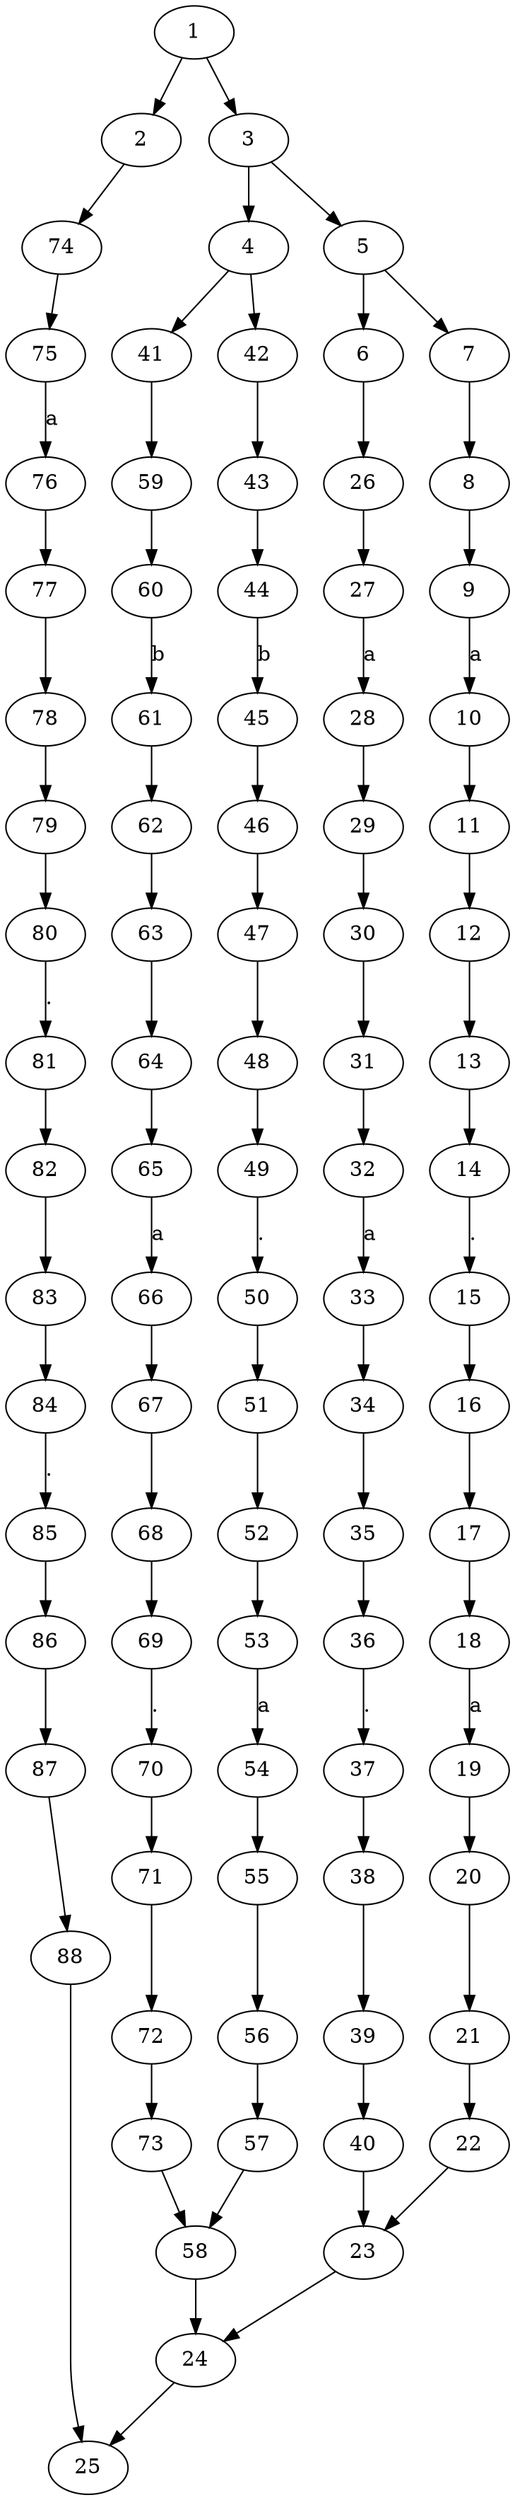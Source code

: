 digraph G {
	node_1 [label="1"]
		node_1 -> node_2
		node_1 -> node_3
	node_3 [label="3"]
		node_3 -> node_4
		node_3 -> node_5
	node_5 [label="5"]
		node_5 -> node_6
		node_5 -> node_7
	node_7 [label="7"]
		node_7 -> node_8
	node_8 [label="8"]
		node_8 -> node_9
	node_9 [label="9"]
		node_9 -> node_10[label = "a"]
	node_10 [label="10"]
		node_10 -> node_11
	node_11 [label="11"]
		node_11 -> node_12
	node_12 [label="12"]
		node_12 -> node_13
	node_13 [label="13"]
		node_13 -> node_14
	node_14 [label="14"]
		node_14 -> node_15[label = "."]
	node_15 [label="15"]
		node_15 -> node_16
	node_16 [label="16"]
		node_16 -> node_17
	node_17 [label="17"]
		node_17 -> node_18
	node_18 [label="18"]
		node_18 -> node_19[label = "a"]
	node_19 [label="19"]
		node_19 -> node_20
	node_20 [label="20"]
		node_20 -> node_21
	node_21 [label="21"]
		node_21 -> node_22
	node_22 [label="22"]
		node_22 -> node_23
	node_23 [label="23"]
		node_23 -> node_24
	node_24 [label="24"]
		node_24 -> node_25
	node_25 [label="25"]
	node_6 [label="6"]
		node_6 -> node_26
	node_26 [label="26"]
		node_26 -> node_27
	node_27 [label="27"]
		node_27 -> node_28[label = "a"]
	node_28 [label="28"]
		node_28 -> node_29
	node_29 [label="29"]
		node_29 -> node_30
	node_30 [label="30"]
		node_30 -> node_31
	node_31 [label="31"]
		node_31 -> node_32
	node_32 [label="32"]
		node_32 -> node_33[label = "a"]
	node_33 [label="33"]
		node_33 -> node_34
	node_34 [label="34"]
		node_34 -> node_35
	node_35 [label="35"]
		node_35 -> node_36
	node_36 [label="36"]
		node_36 -> node_37[label = "."]
	node_37 [label="37"]
		node_37 -> node_38
	node_38 [label="38"]
		node_38 -> node_39
	node_39 [label="39"]
		node_39 -> node_40
	node_40 [label="40"]
		node_40 -> node_23
	node_4 [label="4"]
		node_4 -> node_41
		node_4 -> node_42
	node_42 [label="42"]
		node_42 -> node_43
	node_43 [label="43"]
		node_43 -> node_44
	node_44 [label="44"]
		node_44 -> node_45[label = "b"]
	node_45 [label="45"]
		node_45 -> node_46
	node_46 [label="46"]
		node_46 -> node_47
	node_47 [label="47"]
		node_47 -> node_48
	node_48 [label="48"]
		node_48 -> node_49
	node_49 [label="49"]
		node_49 -> node_50[label = "."]
	node_50 [label="50"]
		node_50 -> node_51
	node_51 [label="51"]
		node_51 -> node_52
	node_52 [label="52"]
		node_52 -> node_53
	node_53 [label="53"]
		node_53 -> node_54[label = "a"]
	node_54 [label="54"]
		node_54 -> node_55
	node_55 [label="55"]
		node_55 -> node_56
	node_56 [label="56"]
		node_56 -> node_57
	node_57 [label="57"]
		node_57 -> node_58
	node_58 [label="58"]
		node_58 -> node_24
	node_41 [label="41"]
		node_41 -> node_59
	node_59 [label="59"]
		node_59 -> node_60
	node_60 [label="60"]
		node_60 -> node_61[label = "b"]
	node_61 [label="61"]
		node_61 -> node_62
	node_62 [label="62"]
		node_62 -> node_63
	node_63 [label="63"]
		node_63 -> node_64
	node_64 [label="64"]
		node_64 -> node_65
	node_65 [label="65"]
		node_65 -> node_66[label = "a"]
	node_66 [label="66"]
		node_66 -> node_67
	node_67 [label="67"]
		node_67 -> node_68
	node_68 [label="68"]
		node_68 -> node_69
	node_69 [label="69"]
		node_69 -> node_70[label = "."]
	node_70 [label="70"]
		node_70 -> node_71
	node_71 [label="71"]
		node_71 -> node_72
	node_72 [label="72"]
		node_72 -> node_73
	node_73 [label="73"]
		node_73 -> node_58
	node_2 [label="2"]
		node_2 -> node_74
	node_74 [label="74"]
		node_74 -> node_75
	node_75 [label="75"]
		node_75 -> node_76[label = "a"]
	node_76 [label="76"]
		node_76 -> node_77
	node_77 [label="77"]
		node_77 -> node_78
	node_78 [label="78"]
		node_78 -> node_79
	node_79 [label="79"]
		node_79 -> node_80
	node_80 [label="80"]
		node_80 -> node_81[label = "."]
	node_81 [label="81"]
		node_81 -> node_82
	node_82 [label="82"]
		node_82 -> node_83
	node_83 [label="83"]
		node_83 -> node_84
	node_84 [label="84"]
		node_84 -> node_85[label = "."]
	node_85 [label="85"]
		node_85 -> node_86
	node_86 [label="86"]
		node_86 -> node_87
	node_87 [label="87"]
		node_87 -> node_88
	node_88 [label="88"]
		node_88 -> node_25
}
